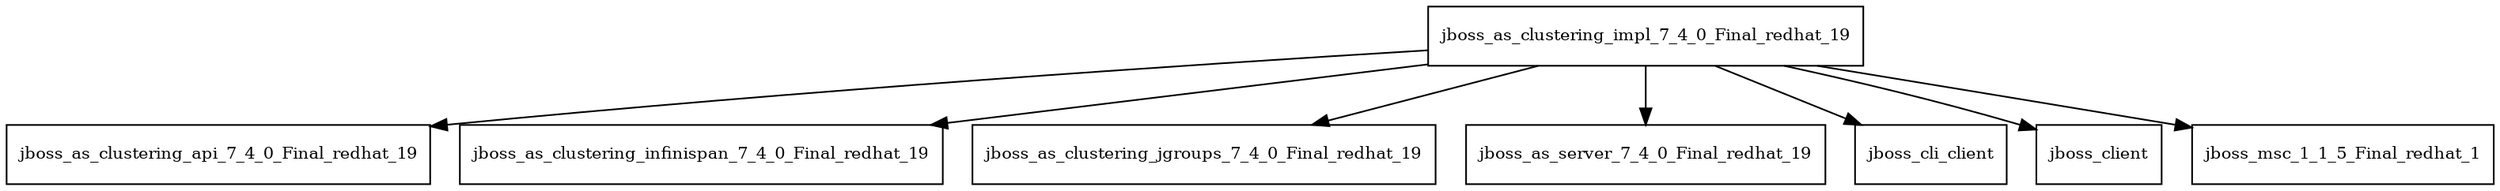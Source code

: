 digraph jboss_as_clustering_impl_7_4_0_Final_redhat_19_dependencies {
  node [shape = box, fontsize=10.0];
  jboss_as_clustering_impl_7_4_0_Final_redhat_19 -> jboss_as_clustering_api_7_4_0_Final_redhat_19;
  jboss_as_clustering_impl_7_4_0_Final_redhat_19 -> jboss_as_clustering_infinispan_7_4_0_Final_redhat_19;
  jboss_as_clustering_impl_7_4_0_Final_redhat_19 -> jboss_as_clustering_jgroups_7_4_0_Final_redhat_19;
  jboss_as_clustering_impl_7_4_0_Final_redhat_19 -> jboss_as_server_7_4_0_Final_redhat_19;
  jboss_as_clustering_impl_7_4_0_Final_redhat_19 -> jboss_cli_client;
  jboss_as_clustering_impl_7_4_0_Final_redhat_19 -> jboss_client;
  jboss_as_clustering_impl_7_4_0_Final_redhat_19 -> jboss_msc_1_1_5_Final_redhat_1;
}
